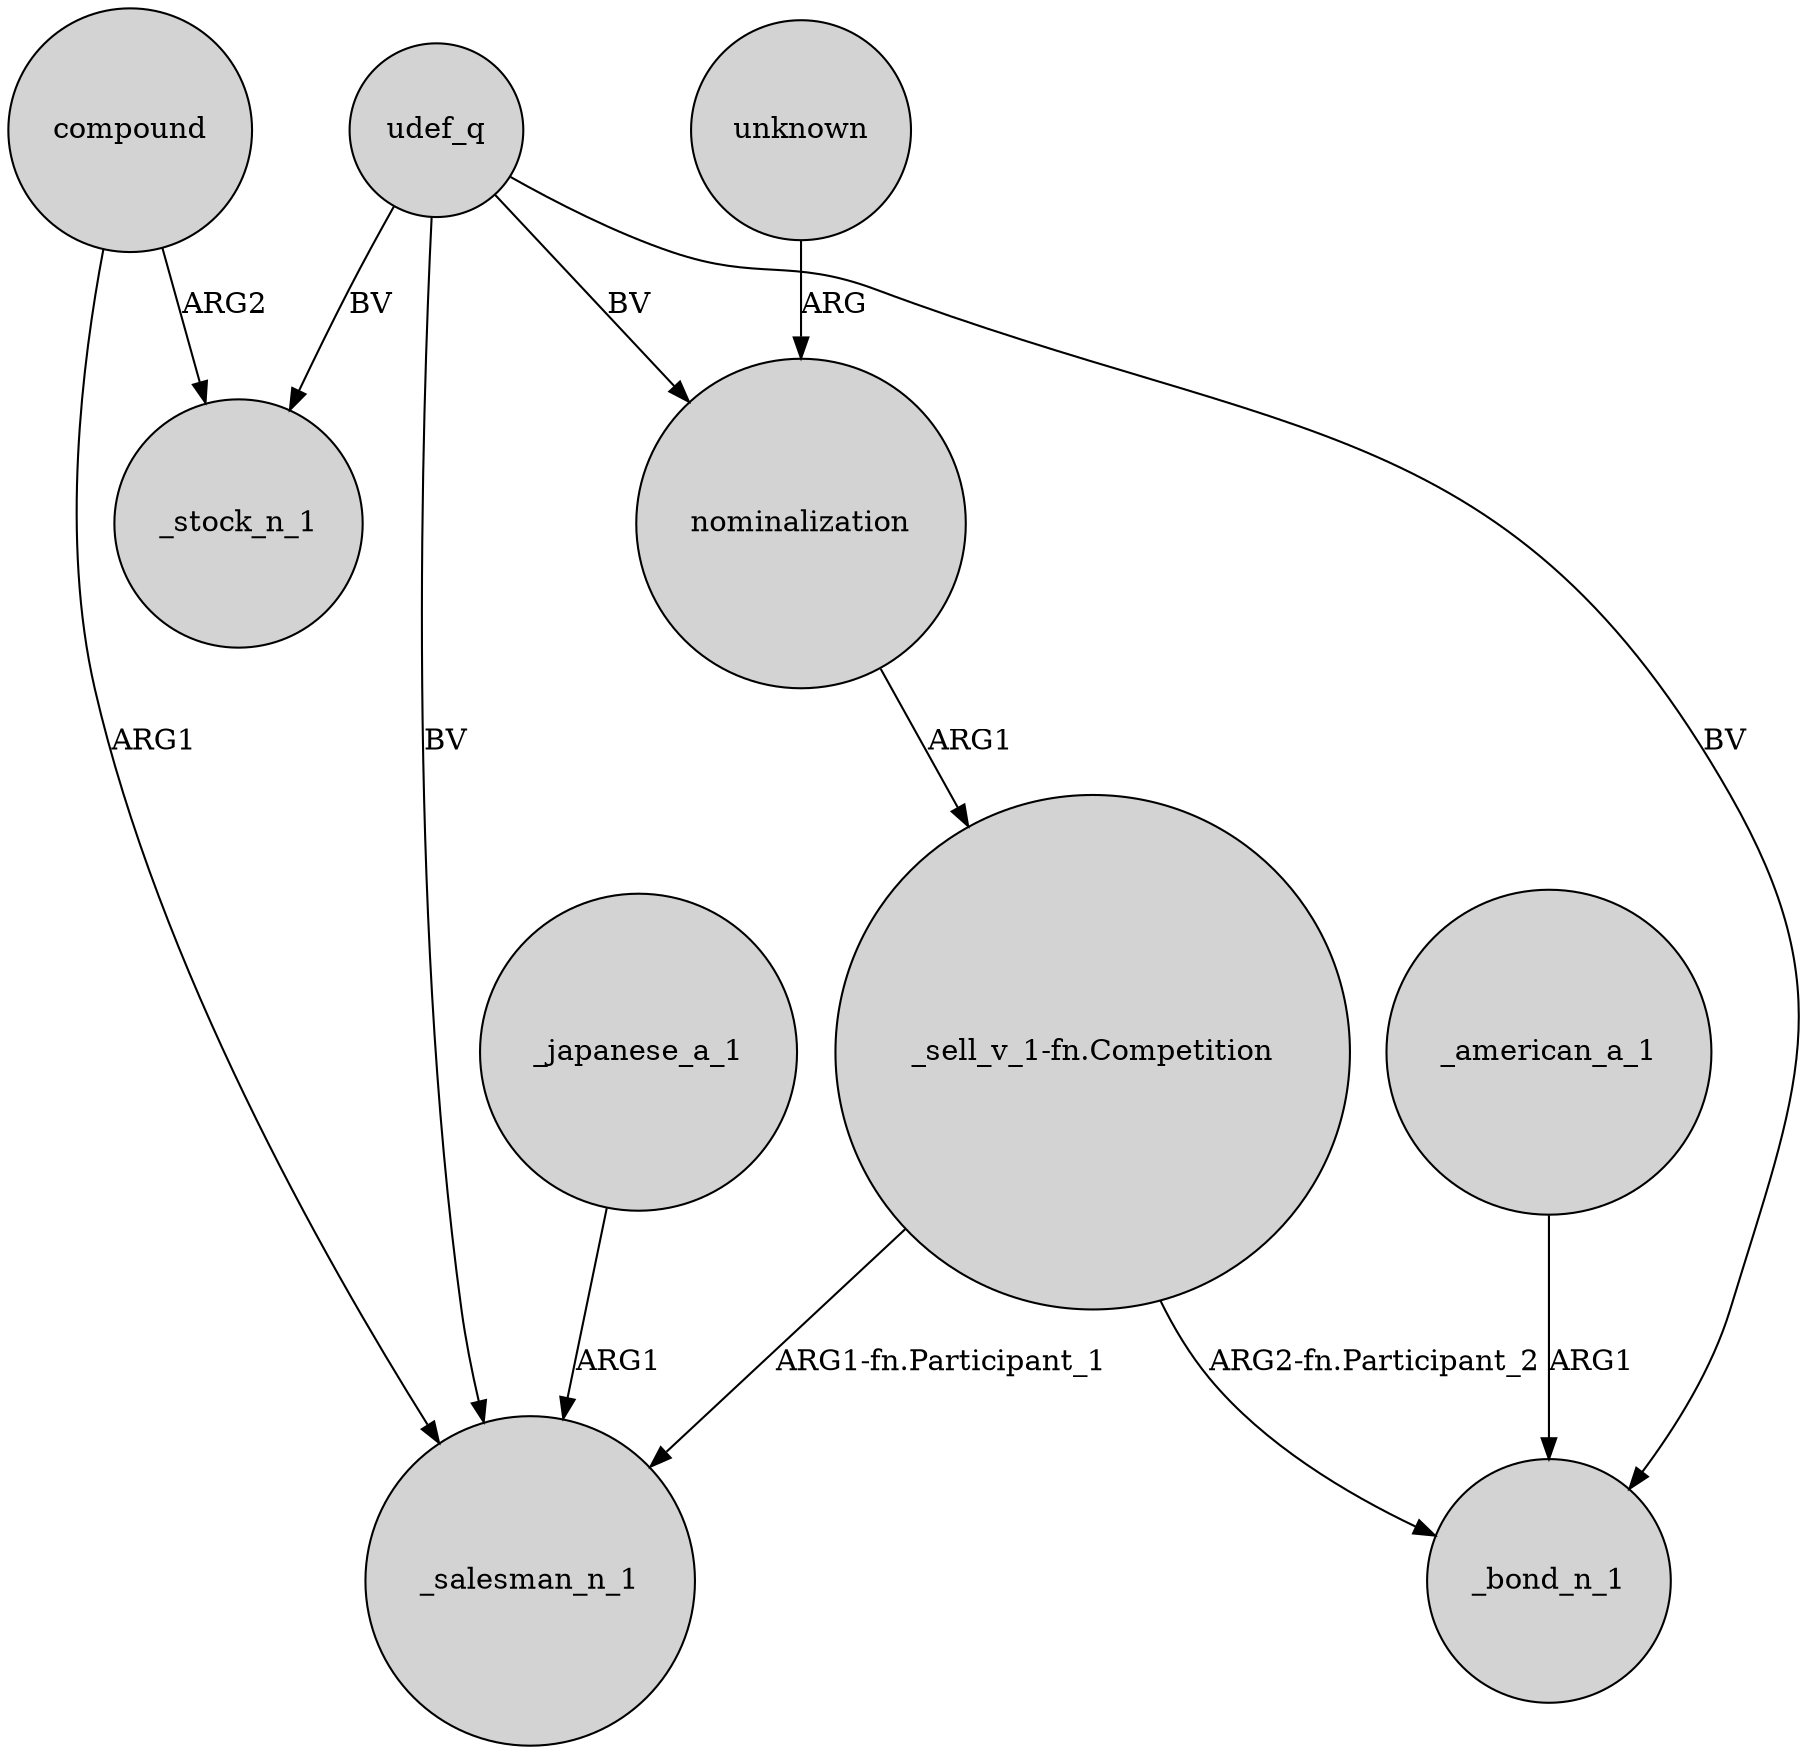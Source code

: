 digraph {
	node [shape=circle style=filled]
	"_sell_v_1-fn.Competition" -> _salesman_n_1 [label="ARG1-fn.Participant_1"]
	nominalization -> "_sell_v_1-fn.Competition" [label=ARG1]
	_american_a_1 -> _bond_n_1 [label=ARG1]
	compound -> _stock_n_1 [label=ARG2]
	_japanese_a_1 -> _salesman_n_1 [label=ARG1]
	udef_q -> _bond_n_1 [label=BV]
	udef_q -> _salesman_n_1 [label=BV]
	compound -> _salesman_n_1 [label=ARG1]
	"_sell_v_1-fn.Competition" -> _bond_n_1 [label="ARG2-fn.Participant_2"]
	unknown -> nominalization [label=ARG]
	udef_q -> _stock_n_1 [label=BV]
	udef_q -> nominalization [label=BV]
}
